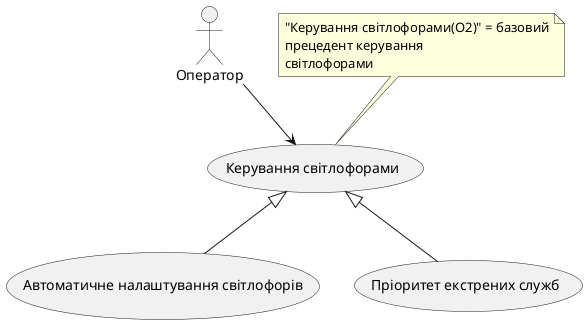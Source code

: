 @startuml
actor "Оператор" as Operator

usecase "Керування світлофорами" as O2
usecase "Автоматичне налаштування світлофорів" as AutoAdjust
usecase "Пріоритет екстрених служб" as Priority

Operator --> O2

O2 <|-- AutoAdjust
O2 <|-- Priority

note top of O2
  "Керування світлофорами(O2)" = базовий
  прецедент керування
  світлофорами
end note

@enduml
